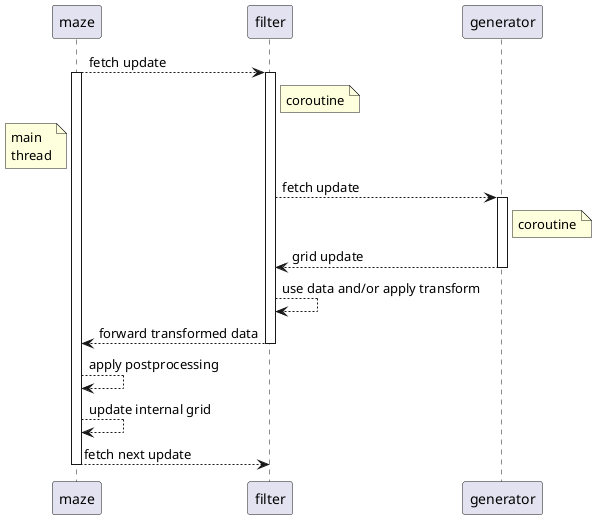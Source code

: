 @startuml

maze --> filter: fetch update
note right of filter
    coroutine
end note
note left of maze
    main 
    thread
end note
activate maze
activate filter
filter --> generator: fetch update
note right of generator
    coroutine
end note
activate generator
generator --> filter: grid update
deactivate generator
filter --> filter: use data and/or apply transform
filter --> maze: forward transformed data
deactivate filter
maze --> maze: apply postprocessing
maze --> maze: update internal grid
maze --> filter: fetch next update
deactivate maze

@enduml